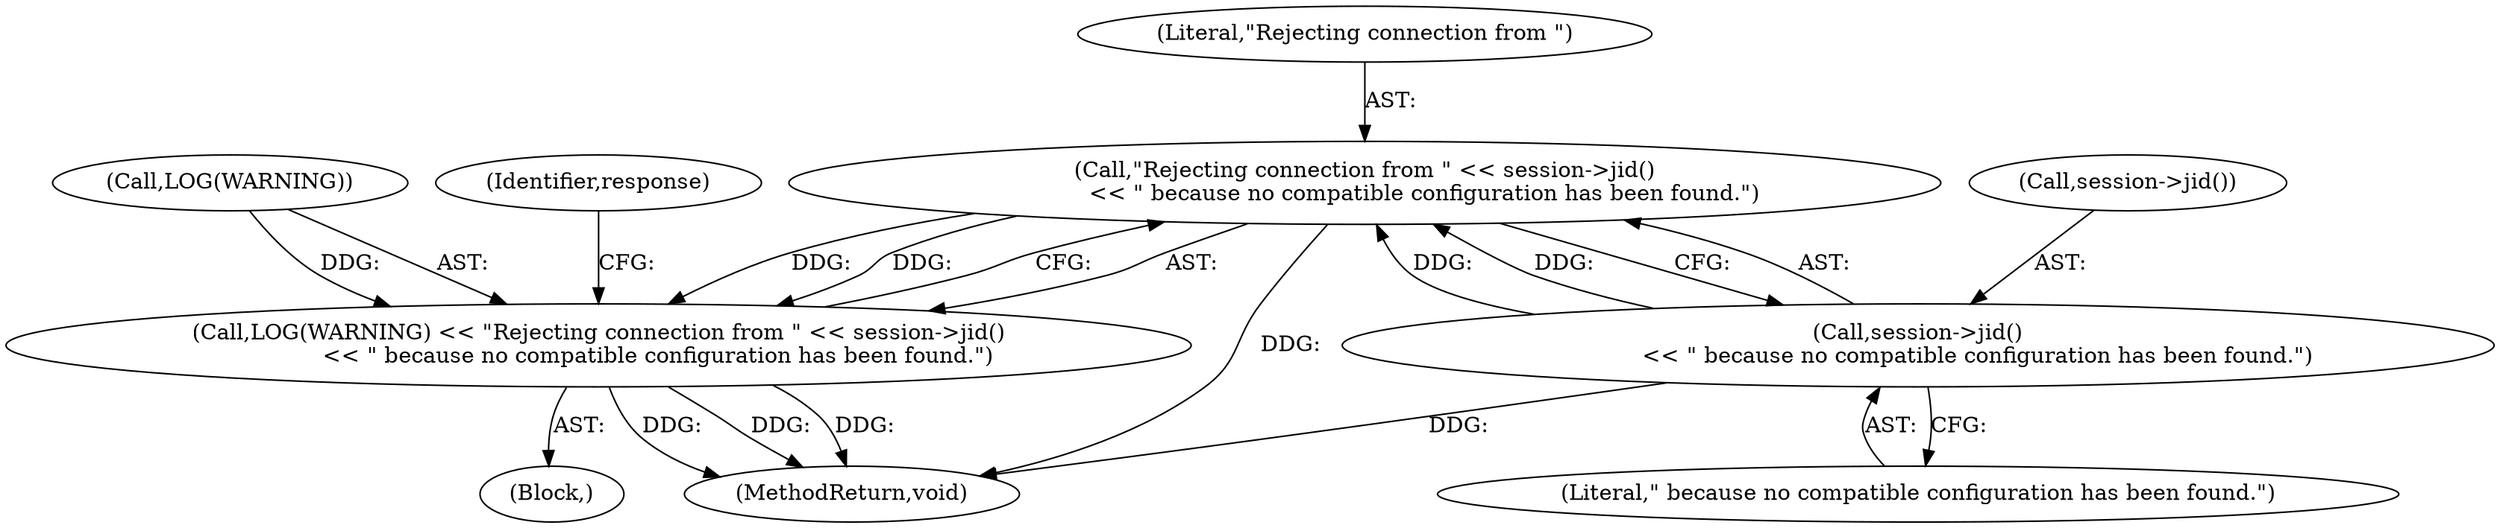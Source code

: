digraph "0_Chrome_a46bcef82b29d30836a0f26226e3d4aca4fa9612_4@API" {
"1000172" [label="(Call,\"Rejecting connection from \" << session->jid()\n                 << \" because no compatible configuration has been found.\")"];
"1000174" [label="(Call,session->jid()\n                 << \" because no compatible configuration has been found.\")"];
"1000169" [label="(Call,LOG(WARNING) << \"Rejecting connection from \" << session->jid()\n                 << \" because no compatible configuration has been found.\")"];
"1000169" [label="(Call,LOG(WARNING) << \"Rejecting connection from \" << session->jid()\n                 << \" because no compatible configuration has been found.\")"];
"1000170" [label="(Call,LOG(WARNING))"];
"1000173" [label="(Literal,\"Rejecting connection from \")"];
"1000214" [label="(MethodReturn,void)"];
"1000172" [label="(Call,\"Rejecting connection from \" << session->jid()\n                 << \" because no compatible configuration has been found.\")"];
"1000175" [label="(Call,session->jid())"];
"1000179" [label="(Identifier,response)"];
"1000168" [label="(Block,)"];
"1000174" [label="(Call,session->jid()\n                 << \" because no compatible configuration has been found.\")"];
"1000176" [label="(Literal,\" because no compatible configuration has been found.\")"];
"1000172" -> "1000169"  [label="AST: "];
"1000172" -> "1000174"  [label="CFG: "];
"1000173" -> "1000172"  [label="AST: "];
"1000174" -> "1000172"  [label="AST: "];
"1000169" -> "1000172"  [label="CFG: "];
"1000172" -> "1000214"  [label="DDG: "];
"1000172" -> "1000169"  [label="DDG: "];
"1000172" -> "1000169"  [label="DDG: "];
"1000174" -> "1000172"  [label="DDG: "];
"1000174" -> "1000172"  [label="DDG: "];
"1000174" -> "1000176"  [label="CFG: "];
"1000175" -> "1000174"  [label="AST: "];
"1000176" -> "1000174"  [label="AST: "];
"1000174" -> "1000214"  [label="DDG: "];
"1000169" -> "1000168"  [label="AST: "];
"1000170" -> "1000169"  [label="AST: "];
"1000179" -> "1000169"  [label="CFG: "];
"1000169" -> "1000214"  [label="DDG: "];
"1000169" -> "1000214"  [label="DDG: "];
"1000169" -> "1000214"  [label="DDG: "];
"1000170" -> "1000169"  [label="DDG: "];
}
